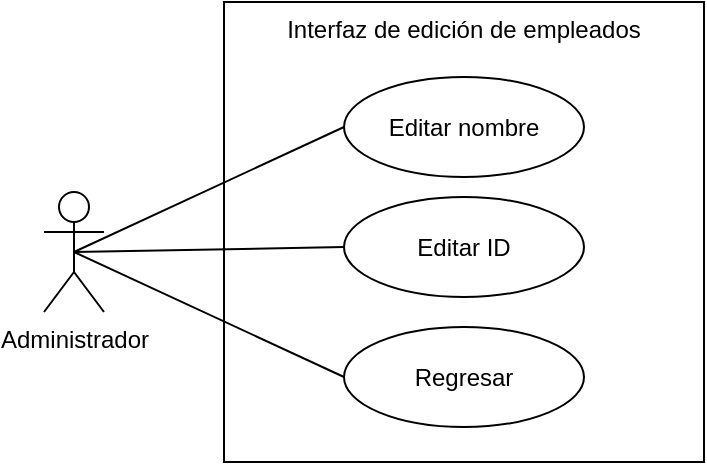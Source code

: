 <mxfile version="22.1.11" type="github">
  <diagram name="Página-1" id="YSbjXvozlH7xKWjAQ2Yx">
    <mxGraphModel dx="1050" dy="522" grid="1" gridSize="10" guides="1" tooltips="1" connect="1" arrows="1" fold="1" page="1" pageScale="1" pageWidth="1169" pageHeight="827" math="0" shadow="0">
      <root>
        <mxCell id="0" />
        <mxCell id="1" parent="0" />
        <mxCell id="dtmtrESHxhqWpzfDaQ-3-1" value="Administrador" style="shape=umlActor;verticalLabelPosition=bottom;verticalAlign=top;html=1;outlineConnect=0;fillColor=none;" vertex="1" parent="1">
          <mxGeometry x="50" y="215" width="30" height="60" as="geometry" />
        </mxCell>
        <mxCell id="dtmtrESHxhqWpzfDaQ-3-2" value="Interfaz de edición de empleados" style="rounded=0;whiteSpace=wrap;html=1;fillColor=none;verticalAlign=top;" vertex="1" parent="1">
          <mxGeometry x="140" y="120" width="240" height="230" as="geometry" />
        </mxCell>
        <mxCell id="dtmtrESHxhqWpzfDaQ-3-3" value="Editar nombre" style="ellipse;whiteSpace=wrap;html=1;fillColor=none;" vertex="1" parent="1">
          <mxGeometry x="200" y="157.5" width="120" height="50" as="geometry" />
        </mxCell>
        <mxCell id="dtmtrESHxhqWpzfDaQ-3-4" value="Editar ID" style="ellipse;whiteSpace=wrap;html=1;fillColor=none;" vertex="1" parent="1">
          <mxGeometry x="200" y="217.5" width="120" height="50" as="geometry" />
        </mxCell>
        <mxCell id="dtmtrESHxhqWpzfDaQ-3-5" value="" style="endArrow=none;html=1;rounded=0;entryX=0;entryY=0.5;entryDx=0;entryDy=0;exitX=0.5;exitY=0.5;exitDx=0;exitDy=0;exitPerimeter=0;" edge="1" parent="1" source="dtmtrESHxhqWpzfDaQ-3-1" target="dtmtrESHxhqWpzfDaQ-3-3">
          <mxGeometry width="50" height="50" relative="1" as="geometry">
            <mxPoint x="55" y="235" as="sourcePoint" />
            <mxPoint x="210" y="250" as="targetPoint" />
          </mxGeometry>
        </mxCell>
        <mxCell id="dtmtrESHxhqWpzfDaQ-3-6" value="" style="endArrow=none;html=1;rounded=0;exitX=0.5;exitY=0.5;exitDx=0;exitDy=0;exitPerimeter=0;entryX=0;entryY=0.5;entryDx=0;entryDy=0;" edge="1" parent="1" source="dtmtrESHxhqWpzfDaQ-3-1" target="dtmtrESHxhqWpzfDaQ-3-4">
          <mxGeometry width="50" height="50" relative="1" as="geometry">
            <mxPoint x="55" y="235" as="sourcePoint" />
            <mxPoint x="210" y="310" as="targetPoint" />
          </mxGeometry>
        </mxCell>
        <mxCell id="dtmtrESHxhqWpzfDaQ-3-7" value="Regresar" style="ellipse;whiteSpace=wrap;html=1;fillColor=none;" vertex="1" parent="1">
          <mxGeometry x="200" y="282.5" width="120" height="50" as="geometry" />
        </mxCell>
        <mxCell id="dtmtrESHxhqWpzfDaQ-3-8" value="" style="endArrow=none;html=1;rounded=0;exitX=0.5;exitY=0.5;exitDx=0;exitDy=0;exitPerimeter=0;entryX=0;entryY=0.5;entryDx=0;entryDy=0;" edge="1" parent="1" source="dtmtrESHxhqWpzfDaQ-3-1" target="dtmtrESHxhqWpzfDaQ-3-7">
          <mxGeometry width="50" height="50" relative="1" as="geometry">
            <mxPoint x="70" y="335" as="sourcePoint" />
            <mxPoint x="205" y="450" as="targetPoint" />
          </mxGeometry>
        </mxCell>
      </root>
    </mxGraphModel>
  </diagram>
</mxfile>
